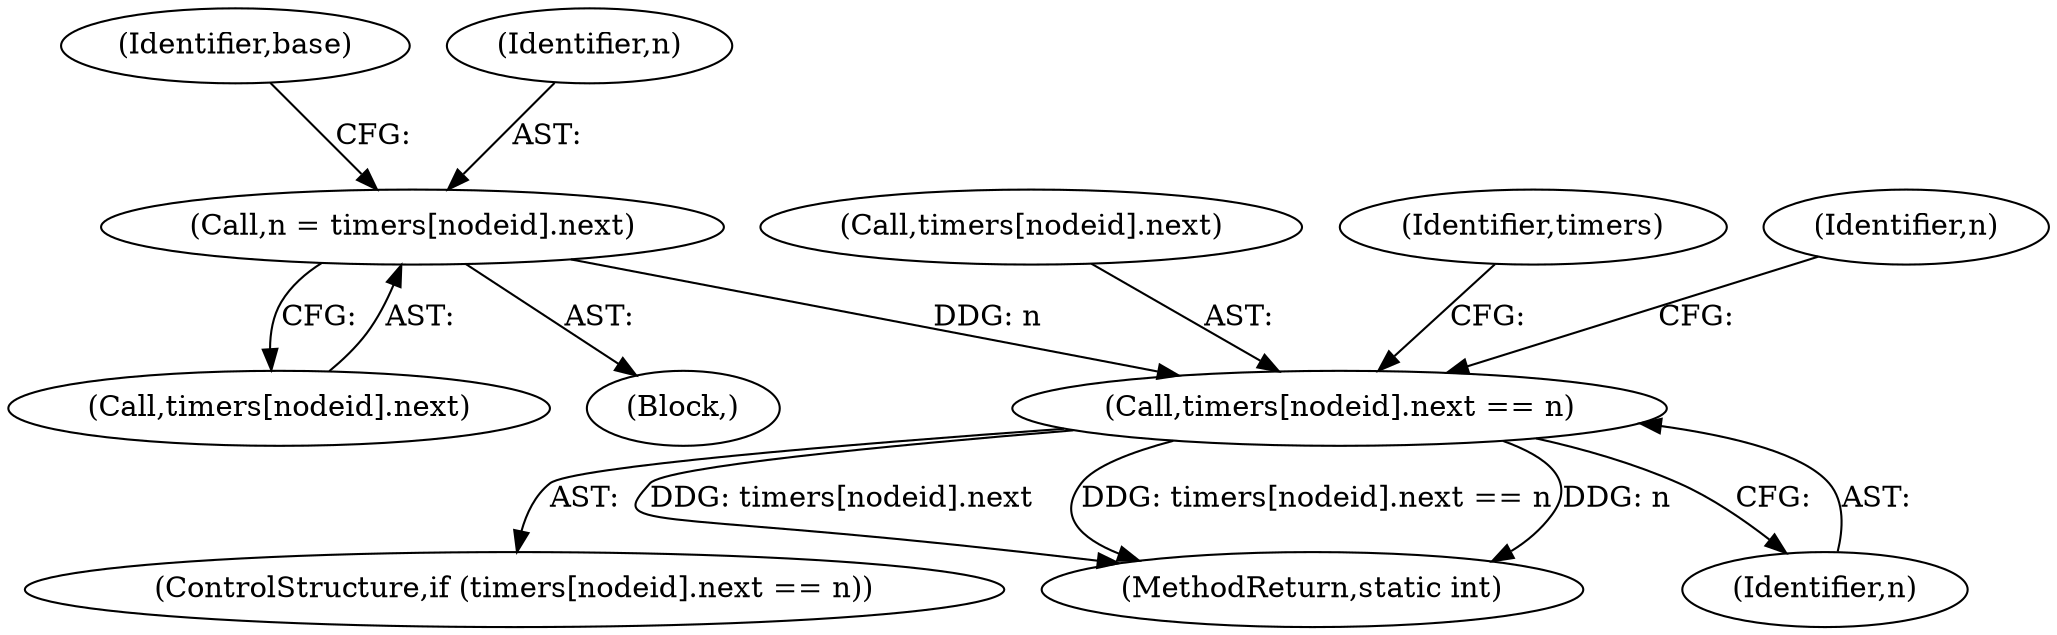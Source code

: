 digraph "0_linux_f8bd2258e2d520dff28c855658bd24bdafb5102d_3@array" {
"1000277" [label="(Call,timers[nodeid].next == n)"];
"1000267" [label="(Call,n = timers[nodeid].next)"];
"1000269" [label="(Call,timers[nodeid].next)"];
"1000275" [label="(Identifier,base)"];
"1000276" [label="(ControlStructure,if (timers[nodeid].next == n))"];
"1000315" [label="(MethodReturn,static int)"];
"1000278" [label="(Call,timers[nodeid].next)"];
"1000267" [label="(Call,n = timers[nodeid].next)"];
"1000268" [label="(Identifier,n)"];
"1000114" [label="(Block,)"];
"1000277" [label="(Call,timers[nodeid].next == n)"];
"1000283" [label="(Identifier,n)"];
"1000289" [label="(Identifier,timers)"];
"1000297" [label="(Identifier,n)"];
"1000277" -> "1000276"  [label="AST: "];
"1000277" -> "1000283"  [label="CFG: "];
"1000278" -> "1000277"  [label="AST: "];
"1000283" -> "1000277"  [label="AST: "];
"1000289" -> "1000277"  [label="CFG: "];
"1000297" -> "1000277"  [label="CFG: "];
"1000277" -> "1000315"  [label="DDG: timers[nodeid].next"];
"1000277" -> "1000315"  [label="DDG: timers[nodeid].next == n"];
"1000277" -> "1000315"  [label="DDG: n"];
"1000267" -> "1000277"  [label="DDG: n"];
"1000267" -> "1000114"  [label="AST: "];
"1000267" -> "1000269"  [label="CFG: "];
"1000268" -> "1000267"  [label="AST: "];
"1000269" -> "1000267"  [label="AST: "];
"1000275" -> "1000267"  [label="CFG: "];
}
